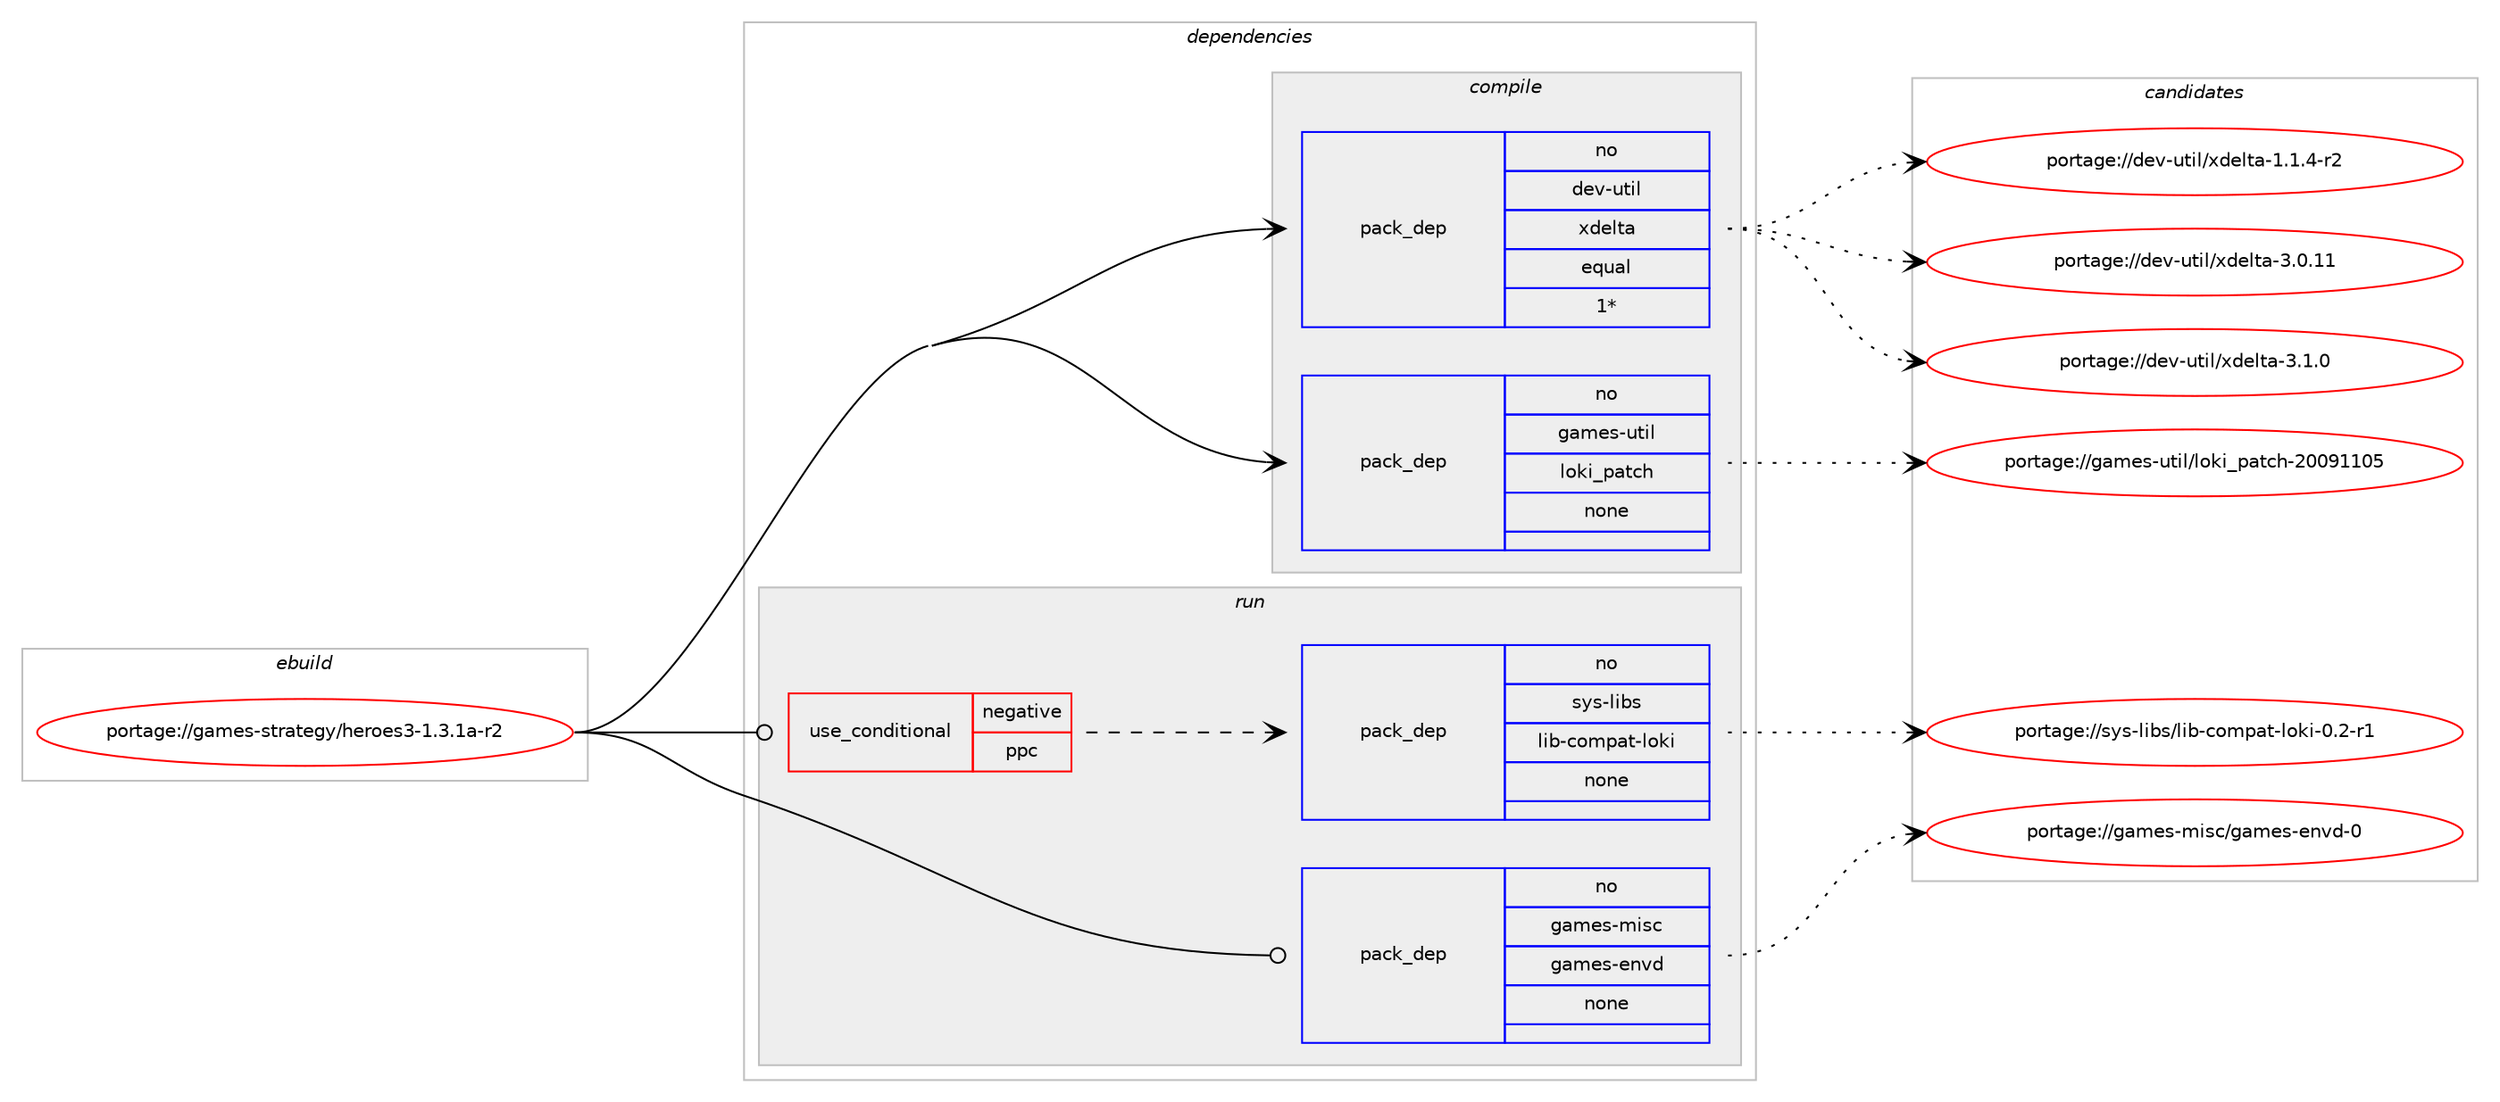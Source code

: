 digraph prolog {

# *************
# Graph options
# *************

newrank=true;
concentrate=true;
compound=true;
graph [rankdir=LR,fontname=Helvetica,fontsize=10,ranksep=1.5];#, ranksep=2.5, nodesep=0.2];
edge  [arrowhead=vee];
node  [fontname=Helvetica,fontsize=10];

# **********
# The ebuild
# **********

subgraph cluster_leftcol {
color=gray;
rank=same;
label=<<i>ebuild</i>>;
id [label="portage://games-strategy/heroes3-1.3.1a-r2", color=red, width=4, href="../games-strategy/heroes3-1.3.1a-r2.svg"];
}

# ****************
# The dependencies
# ****************

subgraph cluster_midcol {
color=gray;
label=<<i>dependencies</i>>;
subgraph cluster_compile {
fillcolor="#eeeeee";
style=filled;
label=<<i>compile</i>>;
subgraph pack199113 {
dependency276964 [label=<<TABLE BORDER="0" CELLBORDER="1" CELLSPACING="0" CELLPADDING="4" WIDTH="220"><TR><TD ROWSPAN="6" CELLPADDING="30">pack_dep</TD></TR><TR><TD WIDTH="110">no</TD></TR><TR><TD>dev-util</TD></TR><TR><TD>xdelta</TD></TR><TR><TD>equal</TD></TR><TR><TD>1*</TD></TR></TABLE>>, shape=none, color=blue];
}
id:e -> dependency276964:w [weight=20,style="solid",arrowhead="vee"];
subgraph pack199114 {
dependency276965 [label=<<TABLE BORDER="0" CELLBORDER="1" CELLSPACING="0" CELLPADDING="4" WIDTH="220"><TR><TD ROWSPAN="6" CELLPADDING="30">pack_dep</TD></TR><TR><TD WIDTH="110">no</TD></TR><TR><TD>games-util</TD></TR><TR><TD>loki_patch</TD></TR><TR><TD>none</TD></TR><TR><TD></TD></TR></TABLE>>, shape=none, color=blue];
}
id:e -> dependency276965:w [weight=20,style="solid",arrowhead="vee"];
}
subgraph cluster_compileandrun {
fillcolor="#eeeeee";
style=filled;
label=<<i>compile and run</i>>;
}
subgraph cluster_run {
fillcolor="#eeeeee";
style=filled;
label=<<i>run</i>>;
subgraph cond73814 {
dependency276966 [label=<<TABLE BORDER="0" CELLBORDER="1" CELLSPACING="0" CELLPADDING="4"><TR><TD ROWSPAN="3" CELLPADDING="10">use_conditional</TD></TR><TR><TD>negative</TD></TR><TR><TD>ppc</TD></TR></TABLE>>, shape=none, color=red];
subgraph pack199115 {
dependency276967 [label=<<TABLE BORDER="0" CELLBORDER="1" CELLSPACING="0" CELLPADDING="4" WIDTH="220"><TR><TD ROWSPAN="6" CELLPADDING="30">pack_dep</TD></TR><TR><TD WIDTH="110">no</TD></TR><TR><TD>sys-libs</TD></TR><TR><TD>lib-compat-loki</TD></TR><TR><TD>none</TD></TR><TR><TD></TD></TR></TABLE>>, shape=none, color=blue];
}
dependency276966:e -> dependency276967:w [weight=20,style="dashed",arrowhead="vee"];
}
id:e -> dependency276966:w [weight=20,style="solid",arrowhead="odot"];
subgraph pack199116 {
dependency276968 [label=<<TABLE BORDER="0" CELLBORDER="1" CELLSPACING="0" CELLPADDING="4" WIDTH="220"><TR><TD ROWSPAN="6" CELLPADDING="30">pack_dep</TD></TR><TR><TD WIDTH="110">no</TD></TR><TR><TD>games-misc</TD></TR><TR><TD>games-envd</TD></TR><TR><TD>none</TD></TR><TR><TD></TD></TR></TABLE>>, shape=none, color=blue];
}
id:e -> dependency276968:w [weight=20,style="solid",arrowhead="odot"];
}
}

# **************
# The candidates
# **************

subgraph cluster_choices {
rank=same;
color=gray;
label=<<i>candidates</i>>;

subgraph choice199113 {
color=black;
nodesep=1;
choiceportage1001011184511711610510847120100101108116974549464946524511450 [label="portage://dev-util/xdelta-1.1.4-r2", color=red, width=4,href="../dev-util/xdelta-1.1.4-r2.svg"];
choiceportage10010111845117116105108471201001011081169745514648464949 [label="portage://dev-util/xdelta-3.0.11", color=red, width=4,href="../dev-util/xdelta-3.0.11.svg"];
choiceportage100101118451171161051084712010010110811697455146494648 [label="portage://dev-util/xdelta-3.1.0", color=red, width=4,href="../dev-util/xdelta-3.1.0.svg"];
dependency276964:e -> choiceportage1001011184511711610510847120100101108116974549464946524511450:w [style=dotted,weight="100"];
dependency276964:e -> choiceportage10010111845117116105108471201001011081169745514648464949:w [style=dotted,weight="100"];
dependency276964:e -> choiceportage100101118451171161051084712010010110811697455146494648:w [style=dotted,weight="100"];
}
subgraph choice199114 {
color=black;
nodesep=1;
choiceportage103971091011154511711610510847108111107105951129711699104455048485749494853 [label="portage://games-util/loki_patch-20091105", color=red, width=4,href="../games-util/loki_patch-20091105.svg"];
dependency276965:e -> choiceportage103971091011154511711610510847108111107105951129711699104455048485749494853:w [style=dotted,weight="100"];
}
subgraph choice199115 {
color=black;
nodesep=1;
choiceportage1151211154510810598115471081059845991111091129711645108111107105454846504511449 [label="portage://sys-libs/lib-compat-loki-0.2-r1", color=red, width=4,href="../sys-libs/lib-compat-loki-0.2-r1.svg"];
dependency276967:e -> choiceportage1151211154510810598115471081059845991111091129711645108111107105454846504511449:w [style=dotted,weight="100"];
}
subgraph choice199116 {
color=black;
nodesep=1;
choiceportage1039710910111545109105115994710397109101115451011101181004548 [label="portage://games-misc/games-envd-0", color=red, width=4,href="../games-misc/games-envd-0.svg"];
dependency276968:e -> choiceportage1039710910111545109105115994710397109101115451011101181004548:w [style=dotted,weight="100"];
}
}

}
